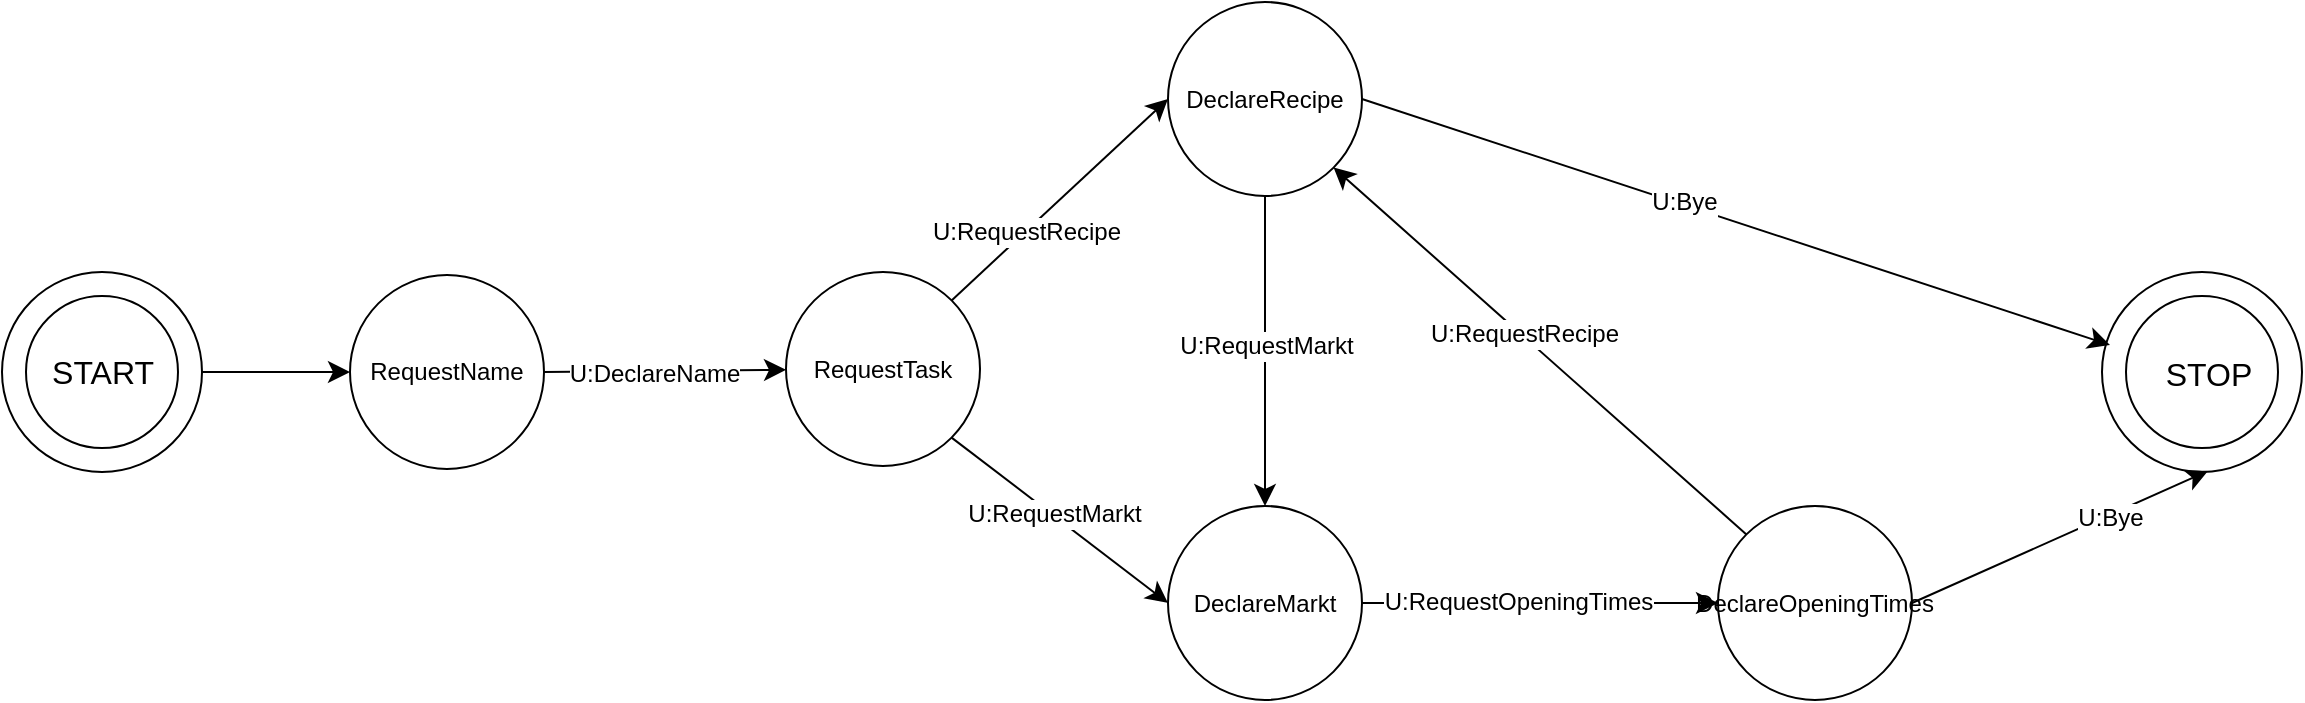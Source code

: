<mxfile version="26.0.5">
  <diagram name="Seite-1" id="jTHiYLoiuJ-y4QwvWaS1">
    <mxGraphModel dx="1574" dy="527" grid="0" gridSize="10" guides="1" tooltips="1" connect="1" arrows="1" fold="1" page="0" pageScale="1" pageWidth="1654" pageHeight="2336" math="0" shadow="0">
      <root>
        <mxCell id="0" />
        <mxCell id="1" parent="0" />
        <mxCell id="estmPnBBNEju0i9STXqv-5" style="edgeStyle=none;curved=1;rounded=0;orthogonalLoop=1;jettySize=auto;html=1;fontSize=12;startSize=8;endSize=8;" edge="1" parent="1" source="estmPnBBNEju0i9STXqv-1" target="estmPnBBNEju0i9STXqv-3">
          <mxGeometry relative="1" as="geometry" />
        </mxCell>
        <mxCell id="estmPnBBNEju0i9STXqv-1" value="" style="verticalLabelPosition=bottom;verticalAlign=top;html=1;shape=mxgraph.basic.donut;dx=12;" vertex="1" parent="1">
          <mxGeometry x="-187" y="165" width="100" height="100" as="geometry" />
        </mxCell>
        <mxCell id="estmPnBBNEju0i9STXqv-2" value="START" style="text;html=1;align=center;verticalAlign=middle;resizable=0;points=[];autosize=1;strokeColor=none;fillColor=none;fontSize=16;" vertex="1" parent="1">
          <mxGeometry x="-171.5" y="199.5" width="69" height="31" as="geometry" />
        </mxCell>
        <mxCell id="estmPnBBNEju0i9STXqv-7" style="edgeStyle=none;curved=1;rounded=0;orthogonalLoop=1;jettySize=auto;html=1;exitX=1;exitY=0.5;exitDx=0;exitDy=0;fontSize=12;startSize=8;endSize=8;" edge="1" parent="1" source="estmPnBBNEju0i9STXqv-3" target="estmPnBBNEju0i9STXqv-6">
          <mxGeometry relative="1" as="geometry" />
        </mxCell>
        <mxCell id="estmPnBBNEju0i9STXqv-8" value="U:DeclareName" style="edgeLabel;html=1;align=center;verticalAlign=middle;resizable=0;points=[];fontSize=12;" vertex="1" connectable="0" parent="estmPnBBNEju0i9STXqv-7">
          <mxGeometry x="0.105" y="-1" relative="1" as="geometry">
            <mxPoint x="-12" as="offset" />
          </mxGeometry>
        </mxCell>
        <mxCell id="estmPnBBNEju0i9STXqv-3" value="RequestName" style="ellipse;whiteSpace=wrap;html=1;aspect=fixed;" vertex="1" parent="1">
          <mxGeometry x="-13" y="166.5" width="97" height="97" as="geometry" />
        </mxCell>
        <mxCell id="estmPnBBNEju0i9STXqv-10" style="edgeStyle=none;curved=1;rounded=0;orthogonalLoop=1;jettySize=auto;html=1;exitX=1;exitY=0;exitDx=0;exitDy=0;entryX=0;entryY=0.5;entryDx=0;entryDy=0;fontSize=12;startSize=8;endSize=8;" edge="1" parent="1" source="estmPnBBNEju0i9STXqv-6" target="estmPnBBNEju0i9STXqv-9">
          <mxGeometry relative="1" as="geometry" />
        </mxCell>
        <mxCell id="estmPnBBNEju0i9STXqv-11" value="U:RequestRecipe" style="edgeLabel;html=1;align=center;verticalAlign=middle;resizable=0;points=[];fontSize=12;" vertex="1" connectable="0" parent="estmPnBBNEju0i9STXqv-10">
          <mxGeometry x="-0.306" y="-1" relative="1" as="geometry">
            <mxPoint x="-1" as="offset" />
          </mxGeometry>
        </mxCell>
        <mxCell id="estmPnBBNEju0i9STXqv-13" style="edgeStyle=none;curved=1;rounded=0;orthogonalLoop=1;jettySize=auto;html=1;exitX=1;exitY=1;exitDx=0;exitDy=0;entryX=0;entryY=0.5;entryDx=0;entryDy=0;fontSize=12;startSize=8;endSize=8;" edge="1" parent="1" source="estmPnBBNEju0i9STXqv-6" target="estmPnBBNEju0i9STXqv-12">
          <mxGeometry relative="1" as="geometry" />
        </mxCell>
        <mxCell id="estmPnBBNEju0i9STXqv-14" value="U:RequestMarkt" style="edgeLabel;html=1;align=center;verticalAlign=middle;resizable=0;points=[];fontSize=12;" vertex="1" connectable="0" parent="estmPnBBNEju0i9STXqv-13">
          <mxGeometry x="-0.066" y="1" relative="1" as="geometry">
            <mxPoint as="offset" />
          </mxGeometry>
        </mxCell>
        <mxCell id="estmPnBBNEju0i9STXqv-6" value="RequestTask" style="ellipse;whiteSpace=wrap;html=1;aspect=fixed;" vertex="1" parent="1">
          <mxGeometry x="205" y="165" width="97" height="97" as="geometry" />
        </mxCell>
        <mxCell id="estmPnBBNEju0i9STXqv-22" style="edgeStyle=none;curved=1;rounded=0;orthogonalLoop=1;jettySize=auto;html=1;exitX=0.5;exitY=1;exitDx=0;exitDy=0;entryX=0.5;entryY=0;entryDx=0;entryDy=0;fontSize=12;startSize=8;endSize=8;" edge="1" parent="1" source="estmPnBBNEju0i9STXqv-9" target="estmPnBBNEju0i9STXqv-12">
          <mxGeometry relative="1" as="geometry" />
        </mxCell>
        <mxCell id="estmPnBBNEju0i9STXqv-23" value="U:RequestMarkt" style="edgeLabel;html=1;align=center;verticalAlign=middle;resizable=0;points=[];fontSize=12;" vertex="1" connectable="0" parent="estmPnBBNEju0i9STXqv-22">
          <mxGeometry x="-0.039" relative="1" as="geometry">
            <mxPoint as="offset" />
          </mxGeometry>
        </mxCell>
        <mxCell id="estmPnBBNEju0i9STXqv-9" value="DeclareRecipe" style="ellipse;whiteSpace=wrap;html=1;aspect=fixed;" vertex="1" parent="1">
          <mxGeometry x="396" y="30" width="97" height="97" as="geometry" />
        </mxCell>
        <mxCell id="estmPnBBNEju0i9STXqv-16" style="edgeStyle=none;curved=1;rounded=0;orthogonalLoop=1;jettySize=auto;html=1;exitX=1;exitY=0.5;exitDx=0;exitDy=0;fontSize=12;startSize=8;endSize=8;" edge="1" parent="1" source="estmPnBBNEju0i9STXqv-12" target="estmPnBBNEju0i9STXqv-15">
          <mxGeometry relative="1" as="geometry" />
        </mxCell>
        <mxCell id="estmPnBBNEju0i9STXqv-17" value="U:RequestOpeningTimes" style="edgeLabel;html=1;align=center;verticalAlign=middle;resizable=0;points=[];fontSize=12;" vertex="1" connectable="0" parent="estmPnBBNEju0i9STXqv-16">
          <mxGeometry x="-0.13" y="1" relative="1" as="geometry">
            <mxPoint as="offset" />
          </mxGeometry>
        </mxCell>
        <mxCell id="estmPnBBNEju0i9STXqv-12" value="DeclareMarkt" style="ellipse;whiteSpace=wrap;html=1;aspect=fixed;" vertex="1" parent="1">
          <mxGeometry x="396" y="282" width="97" height="97" as="geometry" />
        </mxCell>
        <mxCell id="estmPnBBNEju0i9STXqv-19" style="edgeStyle=none;curved=1;rounded=0;orthogonalLoop=1;jettySize=auto;html=1;exitX=0;exitY=0;exitDx=0;exitDy=0;entryX=1;entryY=1;entryDx=0;entryDy=0;fontSize=12;startSize=8;endSize=8;" edge="1" parent="1" source="estmPnBBNEju0i9STXqv-15" target="estmPnBBNEju0i9STXqv-9">
          <mxGeometry relative="1" as="geometry" />
        </mxCell>
        <mxCell id="estmPnBBNEju0i9STXqv-20" value="U:RequestRecipe" style="edgeLabel;html=1;align=center;verticalAlign=middle;resizable=0;points=[];fontSize=12;" vertex="1" connectable="0" parent="estmPnBBNEju0i9STXqv-19">
          <mxGeometry x="0.082" y="-1" relative="1" as="geometry">
            <mxPoint as="offset" />
          </mxGeometry>
        </mxCell>
        <mxCell id="estmPnBBNEju0i9STXqv-15" value="DeclareOpeningTimes" style="ellipse;whiteSpace=wrap;html=1;aspect=fixed;" vertex="1" parent="1">
          <mxGeometry x="671" y="282" width="97" height="97" as="geometry" />
        </mxCell>
        <mxCell id="estmPnBBNEju0i9STXqv-24" value="" style="verticalLabelPosition=bottom;verticalAlign=top;html=1;shape=mxgraph.basic.donut;dx=12;" vertex="1" parent="1">
          <mxGeometry x="863" y="165" width="100" height="100" as="geometry" />
        </mxCell>
        <mxCell id="estmPnBBNEju0i9STXqv-25" value="STOP" style="text;html=1;align=center;verticalAlign=middle;resizable=0;points=[];autosize=1;strokeColor=none;fillColor=none;fontSize=16;" vertex="1" parent="1">
          <mxGeometry x="885.5" y="200.5" width="61" height="31" as="geometry" />
        </mxCell>
        <mxCell id="estmPnBBNEju0i9STXqv-26" style="edgeStyle=none;curved=1;rounded=0;orthogonalLoop=1;jettySize=auto;html=1;exitX=1;exitY=0.5;exitDx=0;exitDy=0;entryX=0.53;entryY=0.995;entryDx=0;entryDy=0;entryPerimeter=0;fontSize=12;startSize=8;endSize=8;" edge="1" parent="1" source="estmPnBBNEju0i9STXqv-15" target="estmPnBBNEju0i9STXqv-24">
          <mxGeometry relative="1" as="geometry" />
        </mxCell>
        <mxCell id="estmPnBBNEju0i9STXqv-27" value="U:Bye" style="edgeLabel;html=1;align=center;verticalAlign=middle;resizable=0;points=[];fontSize=12;" vertex="1" connectable="0" parent="estmPnBBNEju0i9STXqv-26">
          <mxGeometry x="0.332" y="-1" relative="1" as="geometry">
            <mxPoint as="offset" />
          </mxGeometry>
        </mxCell>
        <mxCell id="estmPnBBNEju0i9STXqv-28" style="edgeStyle=none;curved=1;rounded=0;orthogonalLoop=1;jettySize=auto;html=1;exitX=1;exitY=0.5;exitDx=0;exitDy=0;entryX=0.04;entryY=0.365;entryDx=0;entryDy=0;entryPerimeter=0;fontSize=12;startSize=8;endSize=8;" edge="1" parent="1" source="estmPnBBNEju0i9STXqv-9" target="estmPnBBNEju0i9STXqv-24">
          <mxGeometry relative="1" as="geometry" />
        </mxCell>
        <mxCell id="estmPnBBNEju0i9STXqv-29" value="U:Bye" style="edgeLabel;html=1;align=center;verticalAlign=middle;resizable=0;points=[];fontSize=12;" vertex="1" connectable="0" parent="estmPnBBNEju0i9STXqv-28">
          <mxGeometry x="-0.142" y="2" relative="1" as="geometry">
            <mxPoint as="offset" />
          </mxGeometry>
        </mxCell>
      </root>
    </mxGraphModel>
  </diagram>
</mxfile>
